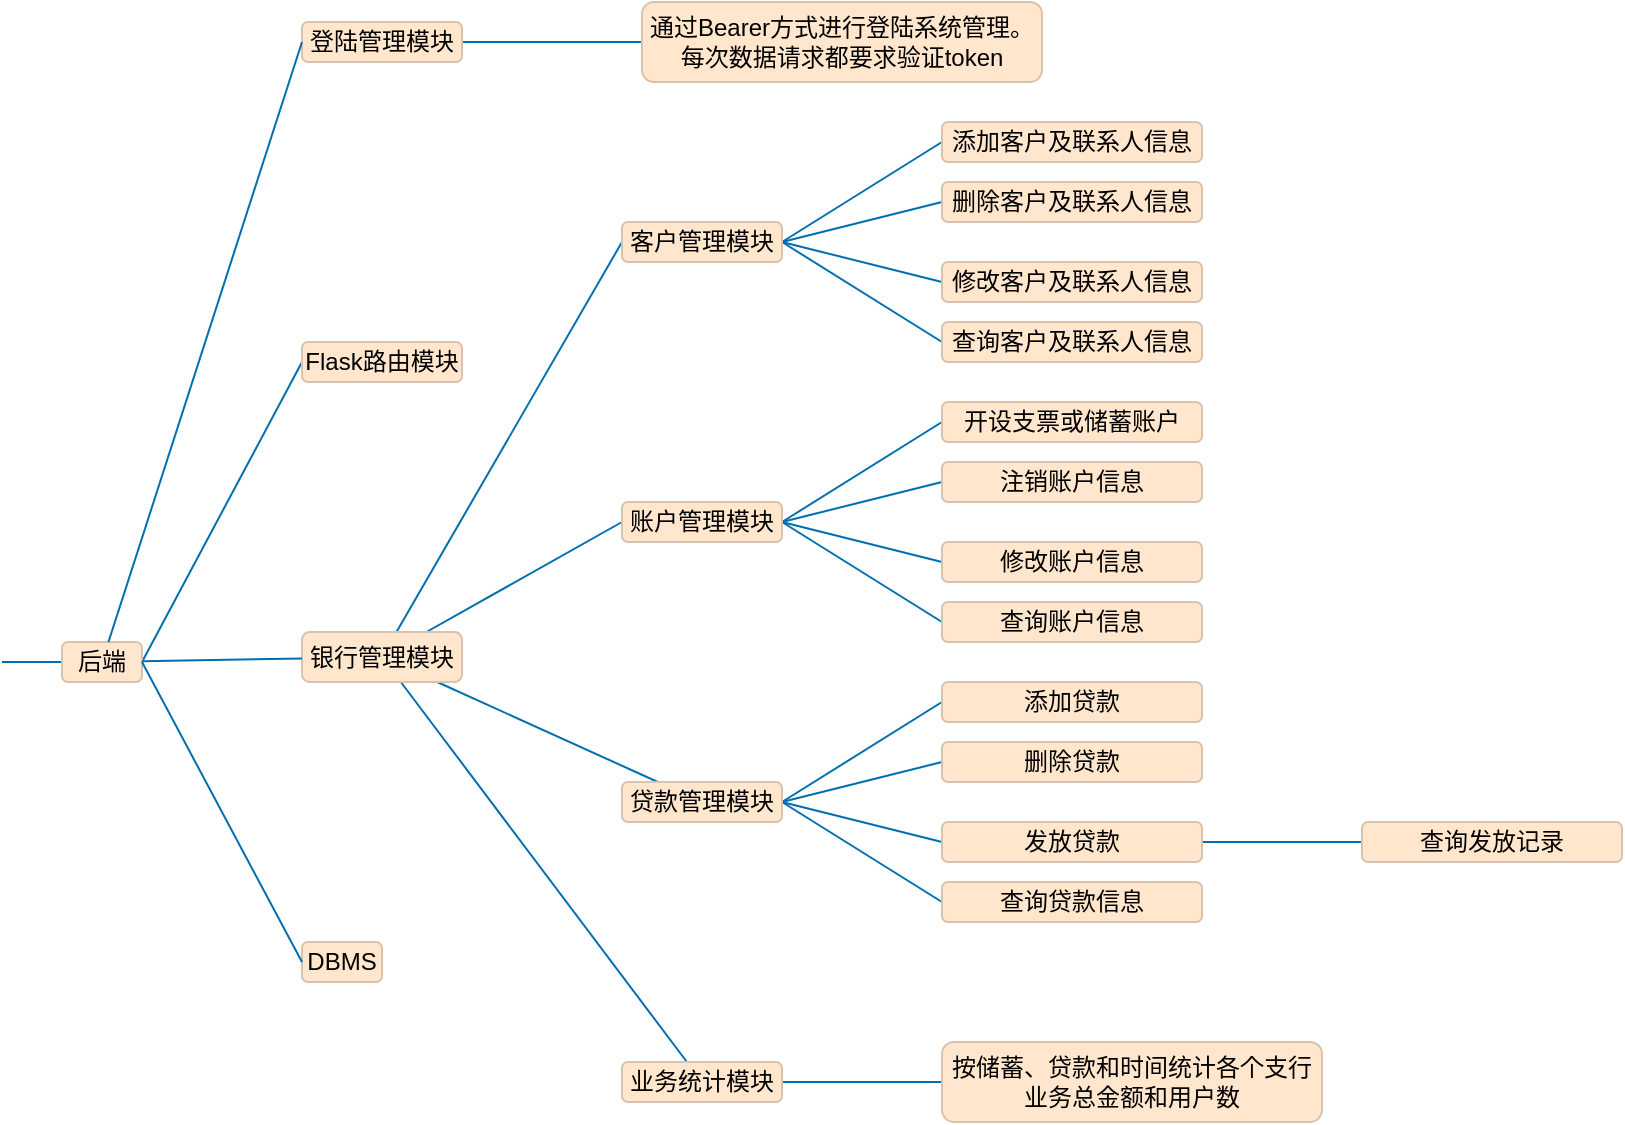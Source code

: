 <mxfile version="20.0.1" type="device" pages="3"><diagram id="0t074TikvrLpTOpO9fAD" name="Page-1"><mxGraphModel dx="1038" dy="547" grid="1" gridSize="10" guides="1" tooltips="1" connect="1" arrows="1" fold="1" page="1" pageScale="1" pageWidth="850" pageHeight="1100" math="0" shadow="0"><root><mxCell id="0"/><mxCell id="1" parent="0"/><mxCell id="Am81RNENPUhOYaq-2fv1-23" style="rounded=0;jumpStyle=none;orthogonalLoop=1;jettySize=auto;html=1;endArrow=none;endFill=0;fillColor=#1ba1e2;strokeColor=#006EAF;entryX=0;entryY=0.5;entryDx=0;entryDy=0;exitX=1;exitY=0.5;exitDx=0;exitDy=0;" parent="1" source="Am81RNENPUhOYaq-2fv1-2" target="Am81RNENPUhOYaq-2fv1-12" edge="1"><mxGeometry relative="1" as="geometry"><mxPoint x="160" y="495" as="targetPoint"/></mxGeometry></mxCell><mxCell id="Am81RNENPUhOYaq-2fv1-90" style="edgeStyle=none;rounded=0;jumpStyle=none;orthogonalLoop=1;jettySize=auto;html=1;endArrow=none;endFill=0;strokeColor=#006EAF;" parent="1" source="Am81RNENPUhOYaq-2fv1-2" edge="1"><mxGeometry relative="1" as="geometry"><mxPoint x="10" y="420" as="targetPoint"/></mxGeometry></mxCell><mxCell id="Am81RNENPUhOYaq-2fv1-2" value="后端" style="rounded=1;whiteSpace=wrap;html=1;fillColor=#ffe6cc;strokeColor=#D9C3AD;" parent="1" vertex="1"><mxGeometry x="40" y="410" width="40" height="20" as="geometry"/></mxCell><mxCell id="Am81RNENPUhOYaq-2fv1-4" value="DBMS" style="rounded=1;whiteSpace=wrap;html=1;fillColor=#ffe6cc;strokeColor=#D9C3AD;" parent="1" vertex="1"><mxGeometry x="160" y="560" width="40" height="20" as="geometry"/></mxCell><mxCell id="Am81RNENPUhOYaq-2fv1-8" value="" style="endArrow=none;html=1;rounded=0;fillColor=#1ba1e2;strokeColor=#006EAF;entryX=0;entryY=0.5;entryDx=0;entryDy=0;exitX=1;exitY=0.5;exitDx=0;exitDy=0;" parent="1" source="Am81RNENPUhOYaq-2fv1-2" target="Am81RNENPUhOYaq-2fv1-4" edge="1"><mxGeometry width="50" height="50" relative="1" as="geometry"><mxPoint x="10" y="435" as="sourcePoint"/><mxPoint x="90" y="435" as="targetPoint"/></mxGeometry></mxCell><mxCell id="Am81RNENPUhOYaq-2fv1-24" style="edgeStyle=none;rounded=0;jumpStyle=none;orthogonalLoop=1;jettySize=auto;html=1;endArrow=none;endFill=0;fillColor=#1ba1e2;strokeColor=#006EAF;" parent="1" source="Am81RNENPUhOYaq-2fv1-10" target="Am81RNENPUhOYaq-2fv1-13" edge="1"><mxGeometry relative="1" as="geometry"/></mxCell><mxCell id="Am81RNENPUhOYaq-2fv1-10" value="登陆管理模块" style="rounded=1;whiteSpace=wrap;html=1;fillColor=#ffe6cc;strokeColor=#D9C3AD;" parent="1" vertex="1"><mxGeometry x="160" y="100" width="80" height="20" as="geometry"/></mxCell><mxCell id="Am81RNENPUhOYaq-2fv1-28" style="rounded=0;jumpStyle=none;orthogonalLoop=1;jettySize=auto;html=1;endArrow=none;endFill=0;fillColor=#1ba1e2;strokeColor=#006EAF;" parent="1" source="Am81RNENPUhOYaq-2fv1-11" target="Am81RNENPUhOYaq-2fv1-16" edge="1"><mxGeometry relative="1" as="geometry"/></mxCell><mxCell id="Am81RNENPUhOYaq-2fv1-30" style="rounded=0;jumpStyle=none;orthogonalLoop=1;jettySize=auto;html=1;endArrow=none;endFill=0;fillColor=#1ba1e2;strokeColor=#006EAF;" parent="1" source="Am81RNENPUhOYaq-2fv1-11" target="Am81RNENPUhOYaq-2fv1-17" edge="1"><mxGeometry relative="1" as="geometry"/></mxCell><mxCell id="Am81RNENPUhOYaq-2fv1-75" style="rounded=0;jumpStyle=none;orthogonalLoop=1;jettySize=auto;html=1;entryX=0;entryY=0.5;entryDx=0;entryDy=0;endArrow=none;endFill=0;strokeColor=#006EAF;" parent="1" source="Am81RNENPUhOYaq-2fv1-11" target="Am81RNENPUhOYaq-2fv1-15" edge="1"><mxGeometry relative="1" as="geometry"/></mxCell><mxCell id="Am81RNENPUhOYaq-2fv1-81" style="rounded=0;jumpStyle=none;orthogonalLoop=1;jettySize=auto;html=1;entryX=0;entryY=0.5;entryDx=0;entryDy=0;endArrow=none;endFill=0;strokeColor=#006EAF;" parent="1" source="Am81RNENPUhOYaq-2fv1-11" target="Am81RNENPUhOYaq-2fv1-14" edge="1"><mxGeometry relative="1" as="geometry"/></mxCell><mxCell id="Am81RNENPUhOYaq-2fv1-11" value="银行管理模块" style="rounded=1;whiteSpace=wrap;html=1;fillColor=#ffe6cc;strokeColor=#D9C3AD;" parent="1" vertex="1"><mxGeometry x="160" y="405" width="80" height="25" as="geometry"/></mxCell><mxCell id="Am81RNENPUhOYaq-2fv1-12" value="Flask路由模块" style="rounded=1;whiteSpace=wrap;html=1;fillColor=#ffe6cc;strokeColor=#D9C3AD;" parent="1" vertex="1"><mxGeometry x="160" y="260" width="80" height="20" as="geometry"/></mxCell><mxCell id="Am81RNENPUhOYaq-2fv1-13" value="通过Bearer方式进行登陆系统管理。每次数据请求都要求验证token" style="rounded=1;whiteSpace=wrap;html=1;fillColor=#ffe6cc;strokeColor=#D9C3AD;" parent="1" vertex="1"><mxGeometry x="330" y="90" width="200" height="40" as="geometry"/></mxCell><mxCell id="Am81RNENPUhOYaq-2fv1-83" style="rounded=0;jumpStyle=none;orthogonalLoop=1;jettySize=auto;html=1;entryX=0;entryY=0.5;entryDx=0;entryDy=0;endArrow=none;endFill=0;strokeColor=#006EAF;exitX=1;exitY=0.5;exitDx=0;exitDy=0;" parent="1" source="Am81RNENPUhOYaq-2fv1-14" target="Am81RNENPUhOYaq-2fv1-31" edge="1"><mxGeometry relative="1" as="geometry"/></mxCell><mxCell id="Am81RNENPUhOYaq-2fv1-85" style="rounded=0;jumpStyle=none;orthogonalLoop=1;jettySize=auto;html=1;entryX=0;entryY=0.5;entryDx=0;entryDy=0;endArrow=none;endFill=0;strokeColor=#006EAF;exitX=1;exitY=0.5;exitDx=0;exitDy=0;" parent="1" source="Am81RNENPUhOYaq-2fv1-14" target="Am81RNENPUhOYaq-2fv1-32" edge="1"><mxGeometry relative="1" as="geometry"/></mxCell><mxCell id="Am81RNENPUhOYaq-2fv1-86" style="rounded=0;jumpStyle=none;orthogonalLoop=1;jettySize=auto;html=1;entryX=0;entryY=0.5;entryDx=0;entryDy=0;endArrow=none;endFill=0;strokeColor=#006EAF;exitX=1;exitY=0.5;exitDx=0;exitDy=0;" parent="1" source="Am81RNENPUhOYaq-2fv1-14" target="Am81RNENPUhOYaq-2fv1-33" edge="1"><mxGeometry relative="1" as="geometry"/></mxCell><mxCell id="Am81RNENPUhOYaq-2fv1-87" style="rounded=0;jumpStyle=none;orthogonalLoop=1;jettySize=auto;html=1;entryX=0;entryY=0.5;entryDx=0;entryDy=0;endArrow=none;endFill=0;strokeColor=#006EAF;exitX=1;exitY=0.5;exitDx=0;exitDy=0;" parent="1" source="Am81RNENPUhOYaq-2fv1-14" target="Am81RNENPUhOYaq-2fv1-34" edge="1"><mxGeometry relative="1" as="geometry"/></mxCell><mxCell id="Am81RNENPUhOYaq-2fv1-14" value="客户管理模块" style="rounded=1;whiteSpace=wrap;html=1;fillColor=#ffe6cc;strokeColor=#D9C3AD;" parent="1" vertex="1"><mxGeometry x="320" y="200" width="80" height="20" as="geometry"/></mxCell><mxCell id="Am81RNENPUhOYaq-2fv1-77" style="rounded=0;jumpStyle=none;orthogonalLoop=1;jettySize=auto;html=1;entryX=0;entryY=0.5;entryDx=0;entryDy=0;endArrow=none;endFill=0;strokeColor=#006EAF;exitX=1;exitY=0.5;exitDx=0;exitDy=0;" parent="1" source="Am81RNENPUhOYaq-2fv1-15" target="Am81RNENPUhOYaq-2fv1-37" edge="1"><mxGeometry relative="1" as="geometry"/></mxCell><mxCell id="Am81RNENPUhOYaq-2fv1-78" style="rounded=0;jumpStyle=none;orthogonalLoop=1;jettySize=auto;html=1;entryX=0;entryY=0.5;entryDx=0;entryDy=0;endArrow=none;endFill=0;strokeColor=#006EAF;exitX=1;exitY=0.5;exitDx=0;exitDy=0;" parent="1" source="Am81RNENPUhOYaq-2fv1-15" target="Am81RNENPUhOYaq-2fv1-36" edge="1"><mxGeometry relative="1" as="geometry"/></mxCell><mxCell id="Am81RNENPUhOYaq-2fv1-79" style="rounded=0;jumpStyle=none;orthogonalLoop=1;jettySize=auto;html=1;entryX=0;entryY=0.5;entryDx=0;entryDy=0;endArrow=none;endFill=0;strokeColor=#006EAF;exitX=1;exitY=0.5;exitDx=0;exitDy=0;" parent="1" source="Am81RNENPUhOYaq-2fv1-15" target="Am81RNENPUhOYaq-2fv1-38" edge="1"><mxGeometry relative="1" as="geometry"/></mxCell><mxCell id="Am81RNENPUhOYaq-2fv1-89" style="edgeStyle=none;rounded=0;jumpStyle=none;orthogonalLoop=1;jettySize=auto;html=1;entryX=0;entryY=0.5;entryDx=0;entryDy=0;endArrow=none;endFill=0;strokeColor=#006EAF;exitX=1;exitY=0.5;exitDx=0;exitDy=0;" parent="1" source="Am81RNENPUhOYaq-2fv1-15" target="Am81RNENPUhOYaq-2fv1-35" edge="1"><mxGeometry relative="1" as="geometry"/></mxCell><mxCell id="Am81RNENPUhOYaq-2fv1-15" value="账户管理模块" style="rounded=1;whiteSpace=wrap;html=1;fillColor=#ffe6cc;strokeColor=#D9C3AD;" parent="1" vertex="1"><mxGeometry x="320" y="340" width="80" height="20" as="geometry"/></mxCell><mxCell id="Am81RNENPUhOYaq-2fv1-70" style="rounded=0;jumpStyle=none;orthogonalLoop=1;jettySize=auto;html=1;endArrow=none;endFill=0;strokeColor=#006EAF;entryX=0;entryY=0.5;entryDx=0;entryDy=0;exitX=1;exitY=0.5;exitDx=0;exitDy=0;" parent="1" source="Am81RNENPUhOYaq-2fv1-16" target="Am81RNENPUhOYaq-2fv1-42" edge="1"><mxGeometry relative="1" as="geometry"/></mxCell><mxCell id="Am81RNENPUhOYaq-2fv1-71" style="rounded=0;jumpStyle=none;orthogonalLoop=1;jettySize=auto;html=1;entryX=0;entryY=0.5;entryDx=0;entryDy=0;endArrow=none;endFill=0;strokeColor=#006EAF;exitX=1;exitY=0.5;exitDx=0;exitDy=0;" parent="1" source="Am81RNENPUhOYaq-2fv1-16" target="Am81RNENPUhOYaq-2fv1-41" edge="1"><mxGeometry relative="1" as="geometry"/></mxCell><mxCell id="Am81RNENPUhOYaq-2fv1-72" style="rounded=0;jumpStyle=none;orthogonalLoop=1;jettySize=auto;html=1;entryX=0;entryY=0.5;entryDx=0;entryDy=0;endArrow=none;endFill=0;strokeColor=#006EAF;exitX=1;exitY=0.5;exitDx=0;exitDy=0;" parent="1" source="Am81RNENPUhOYaq-2fv1-16" target="Am81RNENPUhOYaq-2fv1-40" edge="1"><mxGeometry relative="1" as="geometry"/></mxCell><mxCell id="Am81RNENPUhOYaq-2fv1-74" style="rounded=0;jumpStyle=none;orthogonalLoop=1;jettySize=auto;html=1;entryX=0;entryY=0.5;entryDx=0;entryDy=0;endArrow=none;endFill=0;strokeColor=#006EAF;exitX=1;exitY=0.5;exitDx=0;exitDy=0;" parent="1" source="Am81RNENPUhOYaq-2fv1-16" target="Am81RNENPUhOYaq-2fv1-39" edge="1"><mxGeometry relative="1" as="geometry"/></mxCell><mxCell id="Am81RNENPUhOYaq-2fv1-16" value="贷款管理模块" style="rounded=1;whiteSpace=wrap;html=1;fillColor=#ffe6cc;strokeColor=#D9C3AD;" parent="1" vertex="1"><mxGeometry x="320" y="480" width="80" height="20" as="geometry"/></mxCell><mxCell id="Am81RNENPUhOYaq-2fv1-66" style="edgeStyle=orthogonalEdgeStyle;curved=1;rounded=0;jumpStyle=none;orthogonalLoop=1;jettySize=auto;html=1;endArrow=none;endFill=0;strokeColor=#006EAF;" parent="1" source="Am81RNENPUhOYaq-2fv1-17" target="Am81RNENPUhOYaq-2fv1-65" edge="1"><mxGeometry relative="1" as="geometry"/></mxCell><mxCell id="Am81RNENPUhOYaq-2fv1-17" value="业务统计模块" style="rounded=1;whiteSpace=wrap;html=1;fillColor=#ffe6cc;strokeColor=#D9C3AD;" parent="1" vertex="1"><mxGeometry x="320" y="620" width="80" height="20" as="geometry"/></mxCell><mxCell id="Am81RNENPUhOYaq-2fv1-19" value="" style="endArrow=none;html=1;rounded=0;jumpStyle=none;fillColor=#1ba1e2;strokeColor=#006EAF;exitX=0;exitY=0.5;exitDx=0;exitDy=0;" parent="1" source="Am81RNENPUhOYaq-2fv1-10" target="Am81RNENPUhOYaq-2fv1-2" edge="1"><mxGeometry width="50" height="50" relative="1" as="geometry"><mxPoint x="140" y="305" as="sourcePoint"/><mxPoint x="60" y="305" as="targetPoint"/></mxGeometry></mxCell><mxCell id="Am81RNENPUhOYaq-2fv1-20" value="" style="endArrow=none;html=1;rounded=0;jumpStyle=none;fillColor=#1ba1e2;strokeColor=#006EAF;" parent="1" source="Am81RNENPUhOYaq-2fv1-11" target="Am81RNENPUhOYaq-2fv1-2" edge="1"><mxGeometry width="50" height="50" relative="1" as="geometry"><mxPoint x="220" y="335" as="sourcePoint"/><mxPoint x="90" y="421.667" as="targetPoint"/></mxGeometry></mxCell><mxCell id="Am81RNENPUhOYaq-2fv1-31" value="添加客户及联系人信息" style="rounded=1;whiteSpace=wrap;html=1;fillColor=#ffe6cc;strokeColor=#D9C3AD;" parent="1" vertex="1"><mxGeometry x="480" y="150" width="130" height="20" as="geometry"/></mxCell><mxCell id="Am81RNENPUhOYaq-2fv1-34" value="查询客户及联系人信息" style="rounded=1;whiteSpace=wrap;html=1;fillColor=#ffe6cc;strokeColor=#D9C3AD;" parent="1" vertex="1"><mxGeometry x="480" y="250" width="130" height="20" as="geometry"/></mxCell><mxCell id="Am81RNENPUhOYaq-2fv1-35" value="开设支票或储蓄账户" style="rounded=1;whiteSpace=wrap;html=1;fillColor=#ffe6cc;strokeColor=#D9C3AD;" parent="1" vertex="1"><mxGeometry x="480" y="290" width="130" height="20" as="geometry"/></mxCell><mxCell id="Am81RNENPUhOYaq-2fv1-36" value="注销账户信息" style="rounded=1;whiteSpace=wrap;html=1;fillColor=#ffe6cc;strokeColor=#D9C3AD;" parent="1" vertex="1"><mxGeometry x="480" y="320" width="130" height="20" as="geometry"/></mxCell><mxCell id="Am81RNENPUhOYaq-2fv1-37" value="修改账户信息" style="rounded=1;whiteSpace=wrap;html=1;fillColor=#ffe6cc;strokeColor=#D9C3AD;" parent="1" vertex="1"><mxGeometry x="480" y="360" width="130" height="20" as="geometry"/></mxCell><mxCell id="Am81RNENPUhOYaq-2fv1-38" value="查询账户信息" style="rounded=1;whiteSpace=wrap;html=1;fillColor=#ffe6cc;strokeColor=#D9C3AD;" parent="1" vertex="1"><mxGeometry x="480" y="390" width="130" height="20" as="geometry"/></mxCell><mxCell id="Am81RNENPUhOYaq-2fv1-39" value="添加贷款" style="rounded=1;whiteSpace=wrap;html=1;fillColor=#ffe6cc;strokeColor=#D9C3AD;" parent="1" vertex="1"><mxGeometry x="480" y="430" width="130" height="20" as="geometry"/></mxCell><mxCell id="Am81RNENPUhOYaq-2fv1-40" value="删除贷款" style="rounded=1;whiteSpace=wrap;html=1;fillColor=#ffe6cc;strokeColor=#D9C3AD;" parent="1" vertex="1"><mxGeometry x="480" y="460" width="130" height="20" as="geometry"/></mxCell><mxCell id="Am81RNENPUhOYaq-2fv1-88" style="rounded=0;jumpStyle=none;orthogonalLoop=1;jettySize=auto;html=1;endArrow=none;endFill=0;strokeColor=#006EAF;" parent="1" source="Am81RNENPUhOYaq-2fv1-41" target="Am81RNENPUhOYaq-2fv1-43" edge="1"><mxGeometry relative="1" as="geometry"/></mxCell><mxCell id="Am81RNENPUhOYaq-2fv1-41" value="发放贷款" style="rounded=1;whiteSpace=wrap;html=1;fillColor=#ffe6cc;strokeColor=#D9C3AD;" parent="1" vertex="1"><mxGeometry x="480" y="500" width="130" height="20" as="geometry"/></mxCell><mxCell id="Am81RNENPUhOYaq-2fv1-42" value="查询贷款信息" style="rounded=1;whiteSpace=wrap;html=1;fillColor=#ffe6cc;strokeColor=#D9C3AD;" parent="1" vertex="1"><mxGeometry x="480" y="530" width="130" height="20" as="geometry"/></mxCell><mxCell id="Am81RNENPUhOYaq-2fv1-43" value="查询发放记录" style="rounded=1;whiteSpace=wrap;html=1;fillColor=#ffe6cc;strokeColor=#D9C3AD;" parent="1" vertex="1"><mxGeometry x="690" y="500" width="130" height="20" as="geometry"/></mxCell><mxCell id="Am81RNENPUhOYaq-2fv1-32" value="删除客户及联系人信息" style="rounded=1;whiteSpace=wrap;html=1;fillColor=#ffe6cc;strokeColor=#D9C3AD;" parent="1" vertex="1"><mxGeometry x="480" y="180" width="130" height="20" as="geometry"/></mxCell><mxCell id="Am81RNENPUhOYaq-2fv1-65" value="按储蓄、贷款和时间统计各个支行业务总金额和用户数" style="rounded=1;whiteSpace=wrap;html=1;fillColor=#ffe6cc;strokeColor=#D9C3AD;" parent="1" vertex="1"><mxGeometry x="480" y="610" width="190" height="40" as="geometry"/></mxCell><mxCell id="Am81RNENPUhOYaq-2fv1-33" value="修改客户及联系人信息" style="rounded=1;whiteSpace=wrap;html=1;fillColor=#ffe6cc;strokeColor=#D9C3AD;" parent="1" vertex="1"><mxGeometry x="480" y="220" width="130" height="20" as="geometry"/></mxCell></root></mxGraphModel></diagram><diagram id="9QqzL0GM6McvTNl3OH3k" name="Page-2"><mxGraphModel dx="1038" dy="547" grid="1" gridSize="10" guides="1" tooltips="1" connect="1" arrows="1" fold="1" page="1" pageScale="1" pageWidth="850" pageHeight="1100" math="0" shadow="0"><root><mxCell id="0"/><mxCell id="1" parent="0"/></root></mxGraphModel></diagram><diagram id="zMCdA54K9aT-zkJPqiV7" name="Page-3"><mxGraphModel dx="1038" dy="547" grid="1" gridSize="10" guides="1" tooltips="1" connect="1" arrows="1" fold="1" page="1" pageScale="1" pageWidth="850" pageHeight="1100" math="0" shadow="0"><root><mxCell id="0"/><mxCell id="1" parent="0"/></root></mxGraphModel></diagram></mxfile>